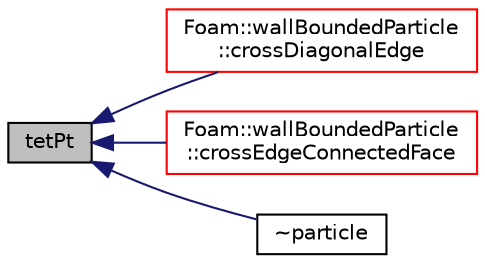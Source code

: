digraph "tetPt"
{
  bgcolor="transparent";
  edge [fontname="Helvetica",fontsize="10",labelfontname="Helvetica",labelfontsize="10"];
  node [fontname="Helvetica",fontsize="10",shape=record];
  rankdir="LR";
  Node1 [label="tetPt",height=0.2,width=0.4,color="black", fillcolor="grey75", style="filled", fontcolor="black"];
  Node1 -> Node2 [dir="back",color="midnightblue",fontsize="10",style="solid",fontname="Helvetica"];
  Node2 [label="Foam::wallBoundedParticle\l::crossDiagonalEdge",height=0.2,width=0.4,color="red",URL="$a02923.html#af681214bd770ef305c93b86cb944190c",tooltip="Cross diagonal edge into different triangle on same face,cell. "];
  Node1 -> Node3 [dir="back",color="midnightblue",fontsize="10",style="solid",fontname="Helvetica"];
  Node3 [label="Foam::wallBoundedParticle\l::crossEdgeConnectedFace",height=0.2,width=0.4,color="red",URL="$a02923.html#ae3ca85ef7356d8ad9e37b4e50cb786ce",tooltip="Check if inside current tet. "];
  Node1 -> Node4 [dir="back",color="midnightblue",fontsize="10",style="solid",fontname="Helvetica"];
  Node4 [label="~particle",height=0.2,width=0.4,color="black",URL="$a01812.html#a21cc76910d09c0550f6ce9f2ed3b2f52",tooltip="Destructor. "];
}
